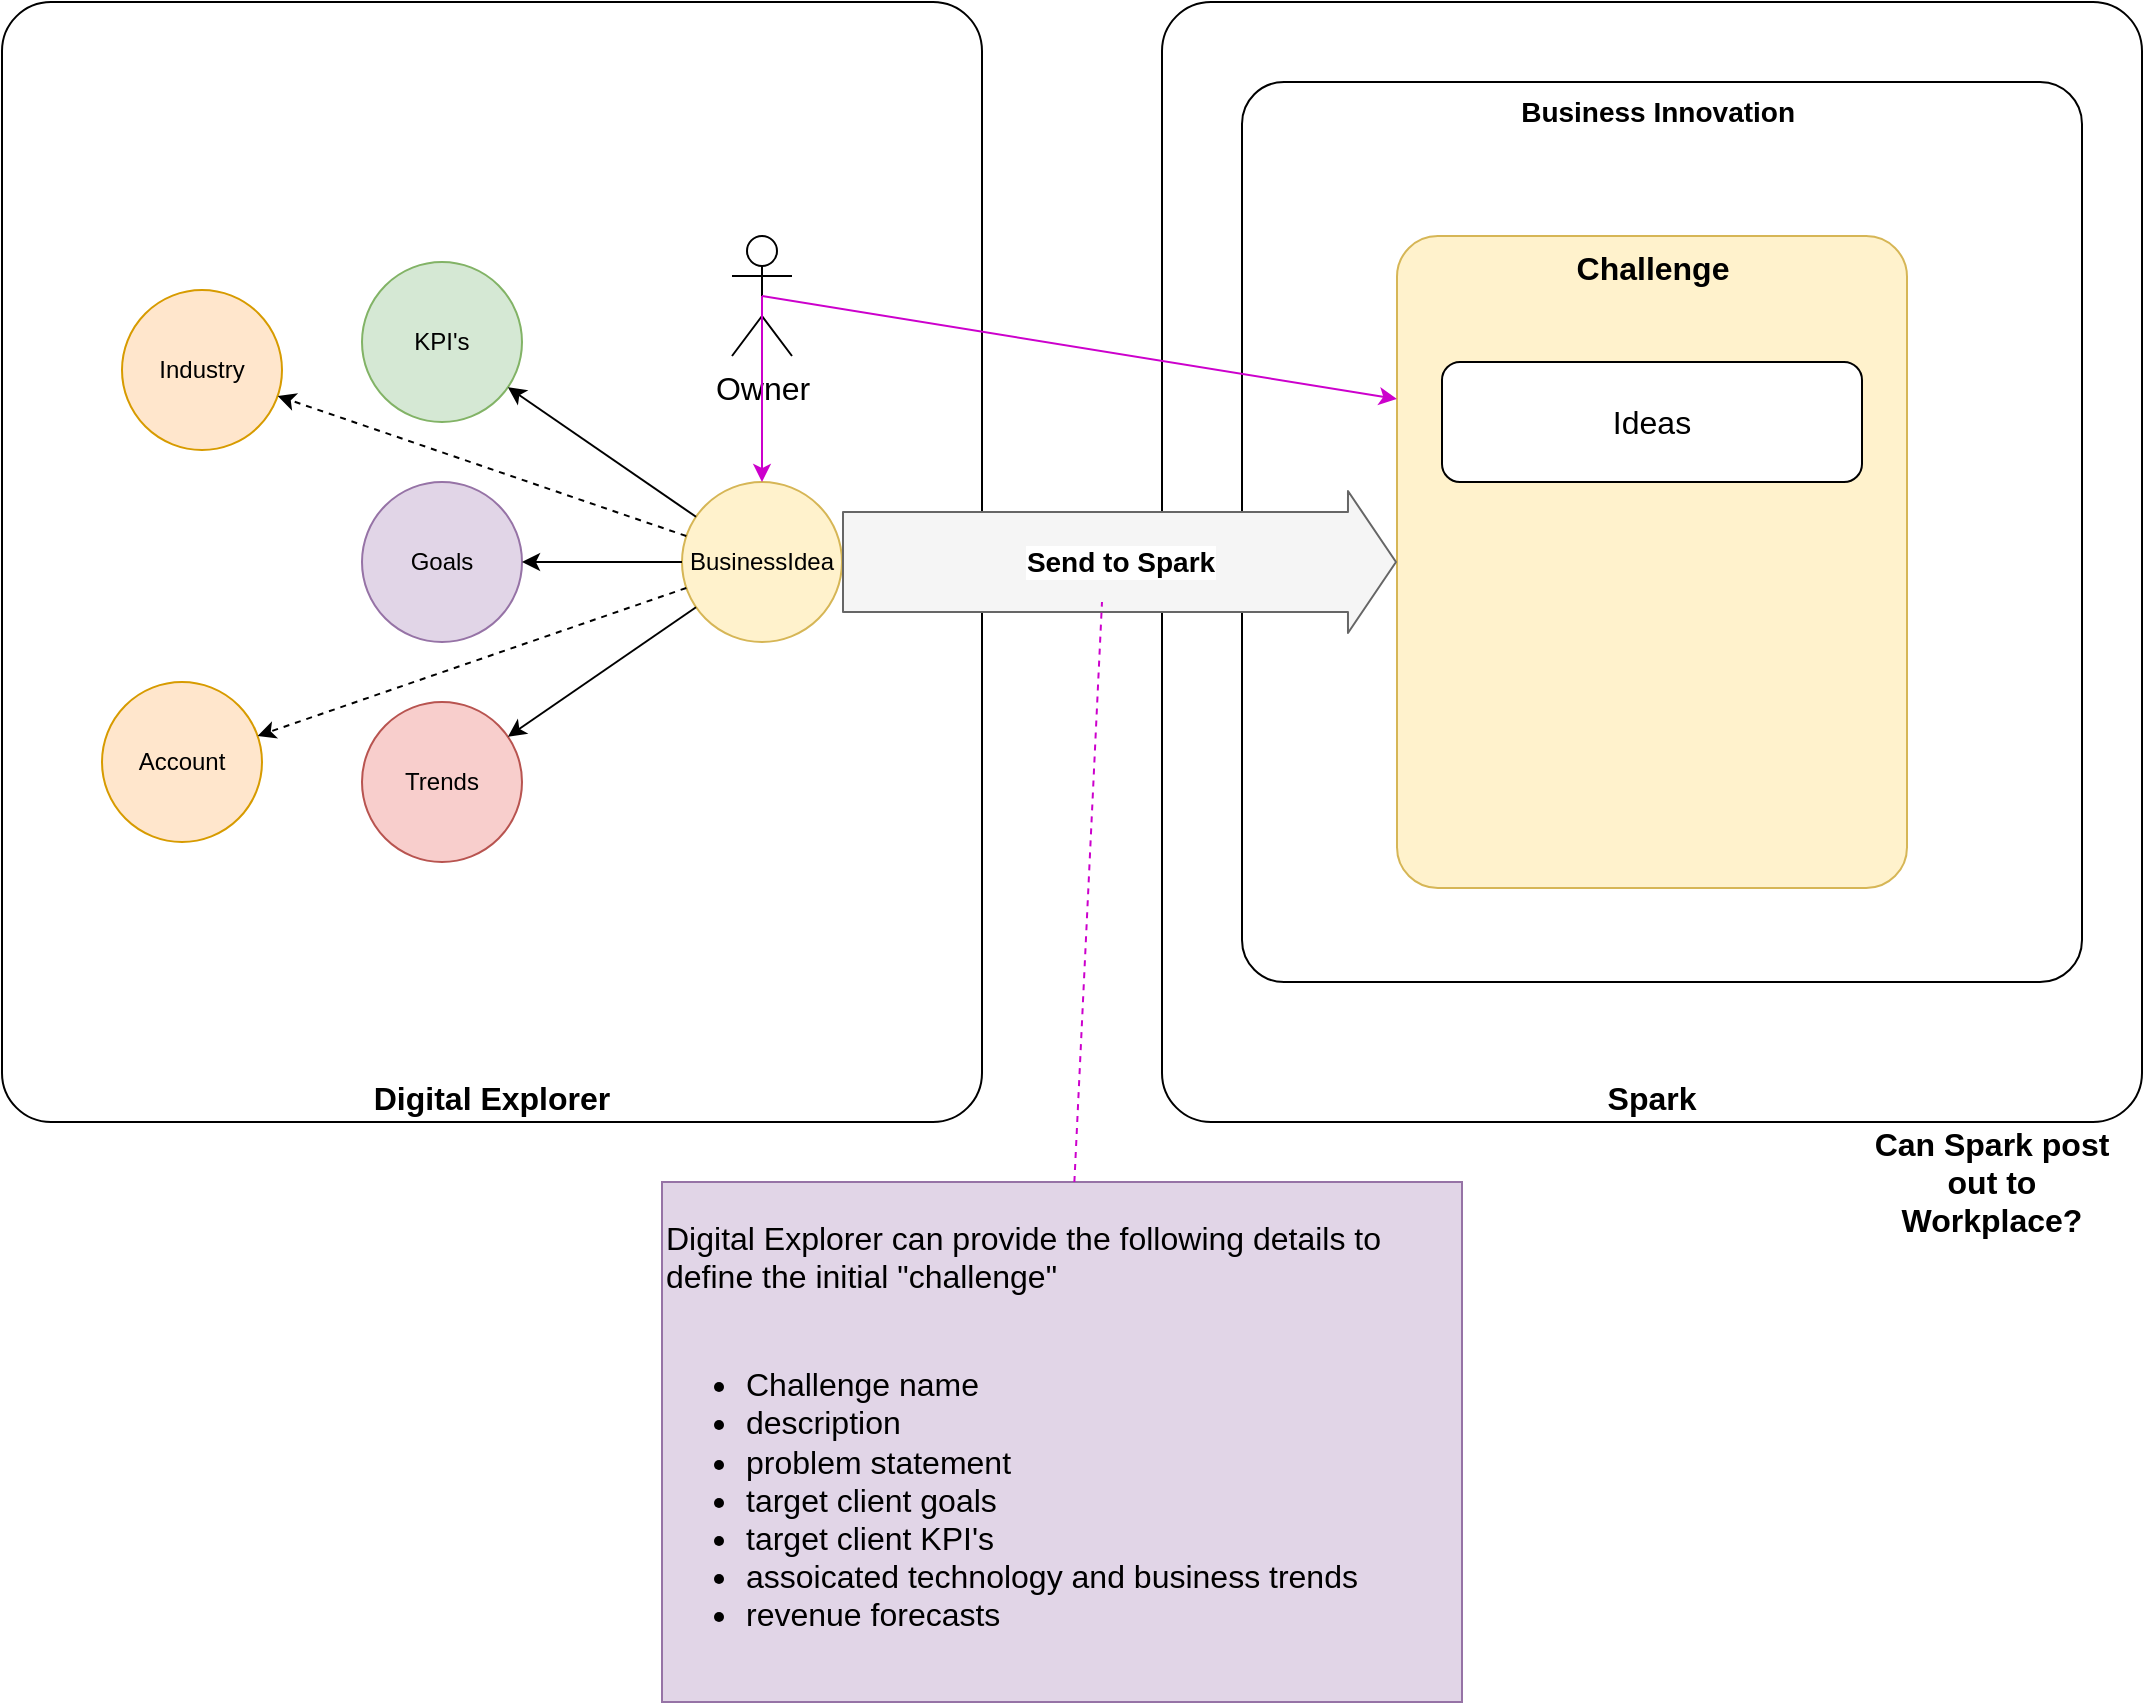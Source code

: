 <mxfile version="11.1.4" type="device"><diagram id="1bOjZMaq7ZryVLjvxN03" name="Page-1"><mxGraphModel dx="1278" dy="949" grid="1" gridSize="10" guides="1" tooltips="1" connect="1" arrows="1" fold="1" page="1" pageScale="1" pageWidth="827" pageHeight="1169" math="0" shadow="0"><root><mxCell id="0"/><mxCell id="1" parent="0"/><mxCell id="FcBDuEG5qkvorrK4nYRD-14" value="Spark" style="rounded=1;whiteSpace=wrap;html=1;arcSize=5;verticalAlign=bottom;fontStyle=1;fontSize=16;" vertex="1" parent="1"><mxGeometry x="600" y="100" width="490" height="560" as="geometry"/></mxCell><mxCell id="FcBDuEG5qkvorrK4nYRD-1" value="Digital Explorer" style="rounded=1;whiteSpace=wrap;html=1;arcSize=5;verticalAlign=bottom;fontStyle=1;fontSize=16;" vertex="1" parent="1"><mxGeometry x="20" y="100" width="490" height="560" as="geometry"/></mxCell><mxCell id="FcBDuEG5qkvorrK4nYRD-2" value="BusinessIdea" style="ellipse;whiteSpace=wrap;html=1;aspect=fixed;fillColor=#fff2cc;strokeColor=#d6b656;" vertex="1" parent="1"><mxGeometry x="360" y="340" width="80" height="80" as="geometry"/></mxCell><mxCell id="FcBDuEG5qkvorrK4nYRD-3" value="KPI's" style="ellipse;whiteSpace=wrap;html=1;aspect=fixed;fillColor=#d5e8d4;strokeColor=#82b366;" vertex="1" parent="1"><mxGeometry x="200" y="230" width="80" height="80" as="geometry"/></mxCell><mxCell id="FcBDuEG5qkvorrK4nYRD-4" value="Goals" style="ellipse;whiteSpace=wrap;html=1;aspect=fixed;fillColor=#e1d5e7;strokeColor=#9673a6;" vertex="1" parent="1"><mxGeometry x="200" y="340" width="80" height="80" as="geometry"/></mxCell><mxCell id="FcBDuEG5qkvorrK4nYRD-5" value="Trends" style="ellipse;whiteSpace=wrap;html=1;aspect=fixed;fillColor=#f8cecc;strokeColor=#b85450;" vertex="1" parent="1"><mxGeometry x="200" y="450" width="80" height="80" as="geometry"/></mxCell><mxCell id="FcBDuEG5qkvorrK4nYRD-6" value="" style="endArrow=classic;html=1;" edge="1" parent="1" source="FcBDuEG5qkvorrK4nYRD-2" target="FcBDuEG5qkvorrK4nYRD-3"><mxGeometry width="50" height="50" relative="1" as="geometry"><mxPoint x="490" y="480" as="sourcePoint"/><mxPoint x="540" y="430" as="targetPoint"/></mxGeometry></mxCell><mxCell id="FcBDuEG5qkvorrK4nYRD-7" value="" style="endArrow=classic;html=1;" edge="1" parent="1" source="FcBDuEG5qkvorrK4nYRD-2" target="FcBDuEG5qkvorrK4nYRD-4"><mxGeometry width="50" height="50" relative="1" as="geometry"><mxPoint x="375.989" y="368.946" as="sourcePoint"/><mxPoint x="283.92" y="311.2" as="targetPoint"/></mxGeometry></mxCell><mxCell id="FcBDuEG5qkvorrK4nYRD-8" value="" style="endArrow=classic;html=1;" edge="1" parent="1" source="FcBDuEG5qkvorrK4nYRD-2" target="FcBDuEG5qkvorrK4nYRD-5"><mxGeometry width="50" height="50" relative="1" as="geometry"><mxPoint x="370" y="390" as="sourcePoint"/><mxPoint x="290" y="390" as="targetPoint"/></mxGeometry></mxCell><mxCell id="FcBDuEG5qkvorrK4nYRD-9" value="Industry" style="ellipse;whiteSpace=wrap;html=1;aspect=fixed;fillColor=#ffe6cc;strokeColor=#d79b00;" vertex="1" parent="1"><mxGeometry x="80" y="244" width="80" height="80" as="geometry"/></mxCell><mxCell id="FcBDuEG5qkvorrK4nYRD-10" value="Account" style="ellipse;whiteSpace=wrap;html=1;aspect=fixed;fillColor=#ffe6cc;strokeColor=#d79b00;" vertex="1" parent="1"><mxGeometry x="70" y="440" width="80" height="80" as="geometry"/></mxCell><mxCell id="FcBDuEG5qkvorrK4nYRD-11" value="" style="endArrow=classic;html=1;dashed=1;" edge="1" parent="1" source="FcBDuEG5qkvorrK4nYRD-2" target="FcBDuEG5qkvorrK4nYRD-9"><mxGeometry width="50" height="50" relative="1" as="geometry"><mxPoint x="140" y="360" as="sourcePoint"/><mxPoint x="190" y="310" as="targetPoint"/></mxGeometry></mxCell><mxCell id="FcBDuEG5qkvorrK4nYRD-12" value="" style="endArrow=classic;html=1;dashed=1;" edge="1" parent="1" source="FcBDuEG5qkvorrK4nYRD-2" target="FcBDuEG5qkvorrK4nYRD-10"><mxGeometry width="50" height="50" relative="1" as="geometry"><mxPoint x="372.164" y="377.023" as="sourcePoint"/><mxPoint x="167.838" y="306.973" as="targetPoint"/></mxGeometry></mxCell><mxCell id="FcBDuEG5qkvorrK4nYRD-15" value="Business Innovation&amp;nbsp;" style="rounded=1;whiteSpace=wrap;html=1;fontSize=14;arcSize=5;fontStyle=1;verticalAlign=top;" vertex="1" parent="1"><mxGeometry x="640" y="140" width="420" height="450" as="geometry"/></mxCell><mxCell id="FcBDuEG5qkvorrK4nYRD-16" value="Challenge" style="rounded=1;whiteSpace=wrap;html=1;fontSize=16;arcSize=8;fontStyle=1;verticalAlign=top;fillColor=#fff2cc;strokeColor=#d6b656;" vertex="1" parent="1"><mxGeometry x="717.5" y="217.0" width="255" height="326" as="geometry"/></mxCell><mxCell id="FcBDuEG5qkvorrK4nYRD-17" value="Ideas" style="rounded=1;whiteSpace=wrap;html=1;fontSize=16;" vertex="1" parent="1"><mxGeometry x="740" y="280" width="210" height="60" as="geometry"/></mxCell><mxCell id="FcBDuEG5qkvorrK4nYRD-19" value="Can Spark post out to Workplace?" style="text;html=1;strokeColor=none;fillColor=none;align=center;verticalAlign=middle;whiteSpace=wrap;rounded=0;fontSize=16;fontStyle=1" vertex="1" parent="1"><mxGeometry x="950" y="680" width="130" height="20" as="geometry"/></mxCell><mxCell id="FcBDuEG5qkvorrK4nYRD-13" value="Send to Spark" style="shape=flexArrow;endArrow=classic;html=1;width=50;endSize=7.67;fillColor=#f5f5f5;strokeColor=#666666;fontStyle=1;fontSize=14;exitX=1;exitY=0.5;exitDx=0;exitDy=0;" edge="1" parent="1" source="FcBDuEG5qkvorrK4nYRD-2" target="FcBDuEG5qkvorrK4nYRD-16"><mxGeometry width="50" height="50" relative="1" as="geometry"><mxPoint x="469" y="380" as="sourcePoint"/><mxPoint x="669" y="380" as="targetPoint"/></mxGeometry></mxCell><mxCell id="FcBDuEG5qkvorrK4nYRD-20" value="Owner" style="shape=umlActor;verticalLabelPosition=bottom;labelBackgroundColor=#ffffff;verticalAlign=top;html=1;outlineConnect=0;fontSize=16;" vertex="1" parent="1"><mxGeometry x="385" y="217" width="30" height="60" as="geometry"/></mxCell><mxCell id="FcBDuEG5qkvorrK4nYRD-21" value="" style="endArrow=classic;html=1;fontSize=16;exitX=0.5;exitY=0.5;exitDx=0;exitDy=0;exitPerimeter=0;strokeColor=#CC00CC;" edge="1" parent="1" source="FcBDuEG5qkvorrK4nYRD-20" target="FcBDuEG5qkvorrK4nYRD-2"><mxGeometry width="50" height="50" relative="1" as="geometry"><mxPoint x="530" y="200" as="sourcePoint"/><mxPoint x="580" y="150" as="targetPoint"/></mxGeometry></mxCell><mxCell id="FcBDuEG5qkvorrK4nYRD-22" value="" style="endArrow=classic;html=1;fontSize=16;exitX=0.5;exitY=0.5;exitDx=0;exitDy=0;exitPerimeter=0;entryX=0;entryY=0.25;entryDx=0;entryDy=0;strokeColor=#CC00CC;" edge="1" parent="1" source="FcBDuEG5qkvorrK4nYRD-20" target="FcBDuEG5qkvorrK4nYRD-16"><mxGeometry width="50" height="50" relative="1" as="geometry"><mxPoint x="410" y="257" as="sourcePoint"/><mxPoint x="410" y="350.0" as="targetPoint"/></mxGeometry></mxCell><mxCell id="FcBDuEG5qkvorrK4nYRD-23" value="Digital Explorer can provide the following details to define the initial &quot;challenge&quot;&lt;br&gt;&lt;br&gt;&lt;ul&gt;&lt;li&gt;Challenge name&lt;/li&gt;&lt;li&gt;description&lt;/li&gt;&lt;li&gt;problem statement&lt;/li&gt;&lt;li&gt;target client goals&lt;/li&gt;&lt;li&gt;target client KPI's&lt;/li&gt;&lt;li&gt;assoicated technology and business trends&lt;/li&gt;&lt;li&gt;revenue forecasts&lt;/li&gt;&lt;/ul&gt;" style="text;html=1;strokeColor=#9673a6;fillColor=#e1d5e7;align=left;verticalAlign=middle;whiteSpace=wrap;rounded=0;fontSize=16;" vertex="1" parent="1"><mxGeometry x="350" y="690" width="400" height="260" as="geometry"/></mxCell><mxCell id="FcBDuEG5qkvorrK4nYRD-24" value="" style="endArrow=none;dashed=1;html=1;strokeColor=#CC00CC;fontSize=16;" edge="1" parent="1" source="FcBDuEG5qkvorrK4nYRD-23"><mxGeometry width="50" height="50" relative="1" as="geometry"><mxPoint x="560" y="640" as="sourcePoint"/><mxPoint x="570" y="400" as="targetPoint"/></mxGeometry></mxCell></root></mxGraphModel></diagram></mxfile>